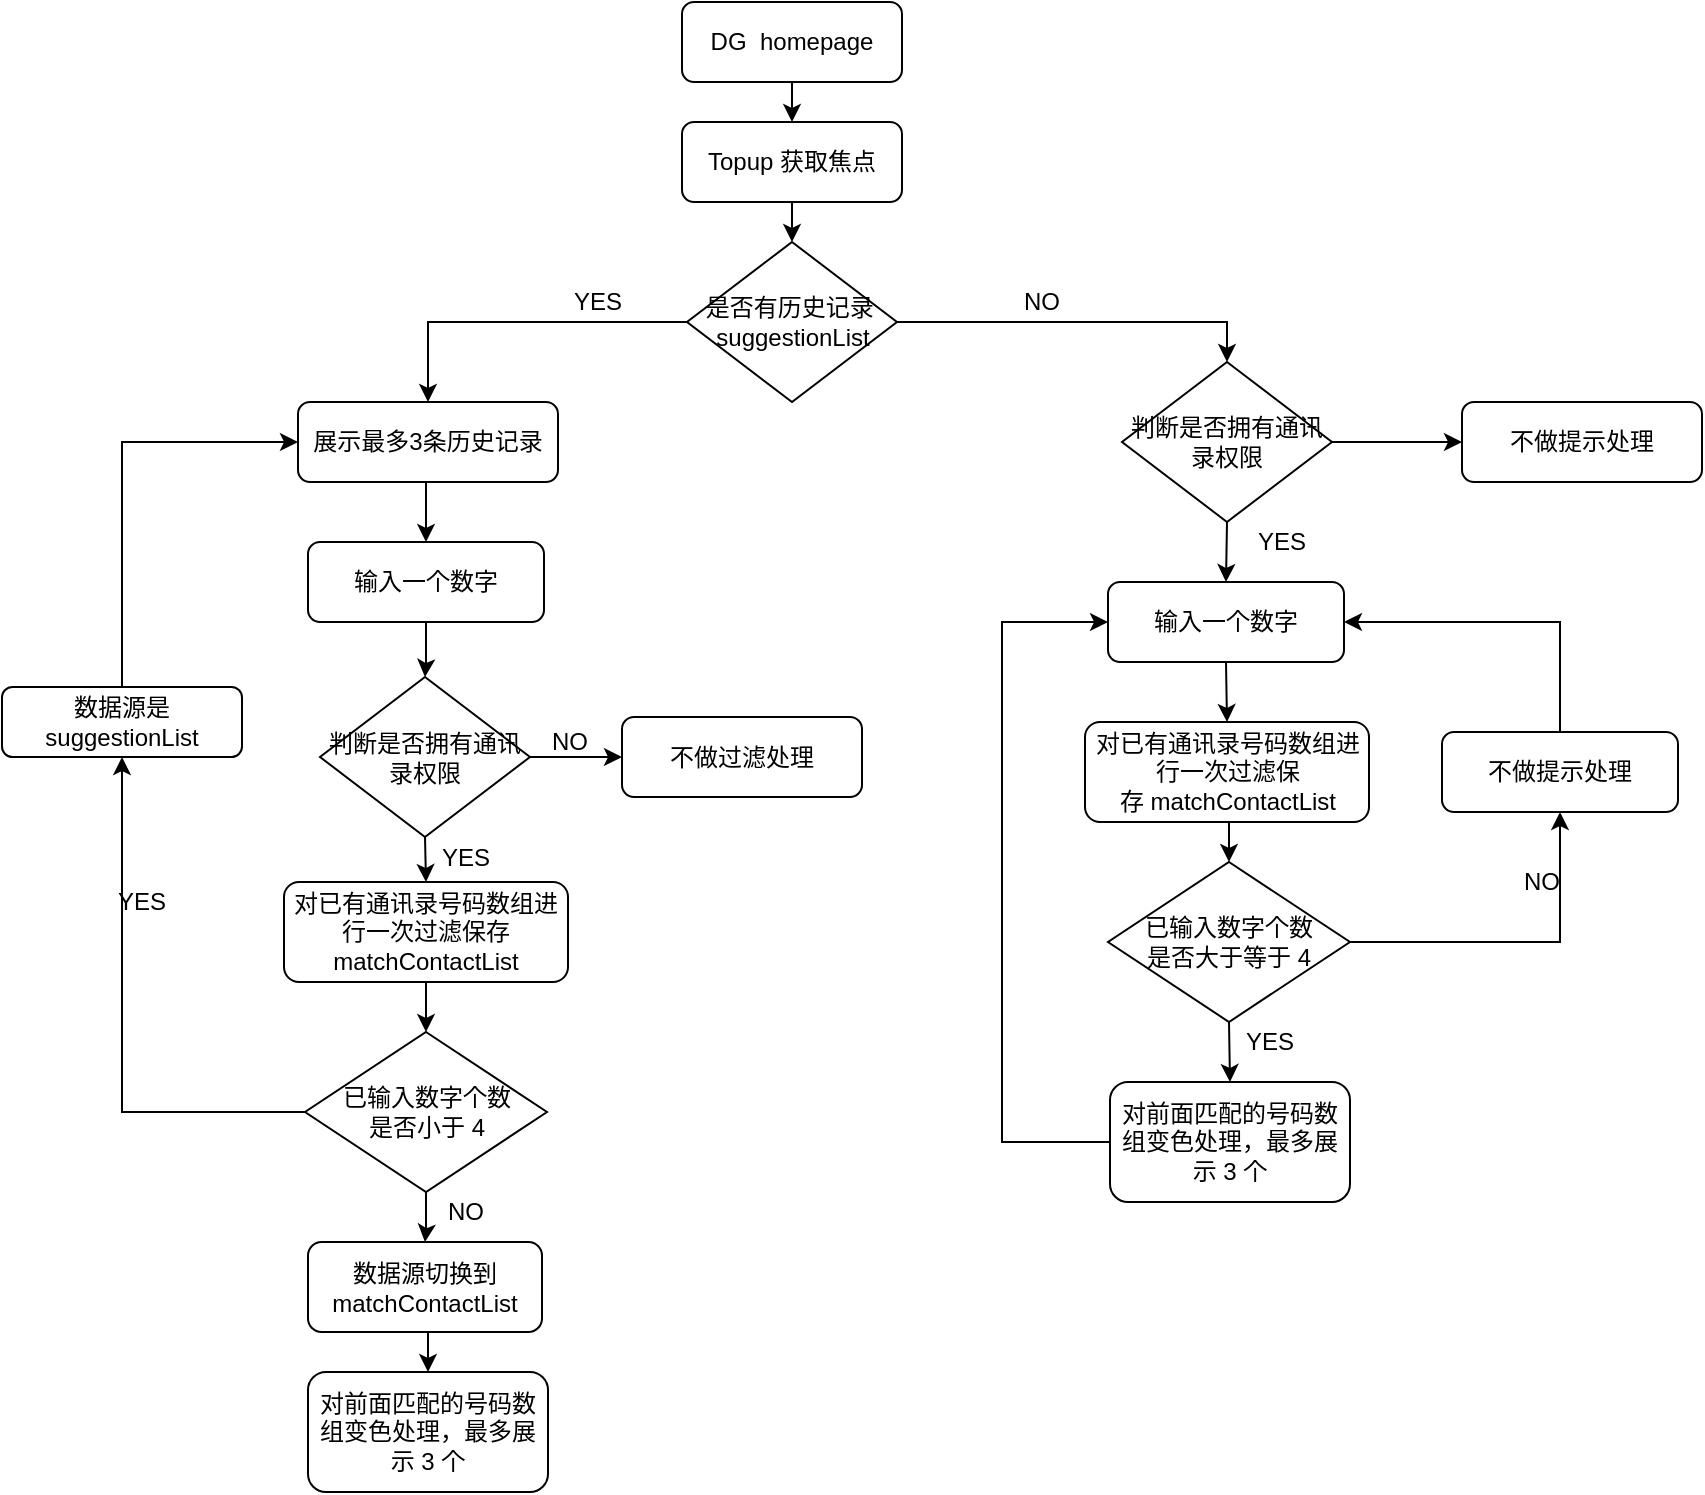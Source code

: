 <mxfile version="12.3.9" type="github" pages="1">
  <diagram id="zlUfGWhfjDobWCDwf9dy" name="Page-1">
    <mxGraphModel dx="1126" dy="703" grid="1" gridSize="10" guides="1" tooltips="1" connect="1" arrows="1" fold="1" page="1" pageScale="1" pageWidth="3300" pageHeight="4681" math="0" shadow="0">
      <root>
        <mxCell id="0"/>
        <mxCell id="1" parent="0"/>
        <mxCell id="m0gbpI_5d1wNIK0egZ-h-5" style="edgeStyle=orthogonalEdgeStyle;rounded=0;orthogonalLoop=1;jettySize=auto;html=1;exitX=0.5;exitY=1;exitDx=0;exitDy=0;entryX=0.5;entryY=0;entryDx=0;entryDy=0;" edge="1" parent="1" source="m0gbpI_5d1wNIK0egZ-h-1" target="m0gbpI_5d1wNIK0egZ-h-3">
          <mxGeometry relative="1" as="geometry"/>
        </mxCell>
        <mxCell id="m0gbpI_5d1wNIK0egZ-h-1" value="DG &amp;nbsp;homepage" style="rounded=1;whiteSpace=wrap;html=1;" vertex="1" parent="1">
          <mxGeometry x="390" y="10" width="110" height="40" as="geometry"/>
        </mxCell>
        <mxCell id="m0gbpI_5d1wNIK0egZ-h-6" style="edgeStyle=orthogonalEdgeStyle;rounded=0;orthogonalLoop=1;jettySize=auto;html=1;exitX=0.5;exitY=1;exitDx=0;exitDy=0;entryX=0.5;entryY=0;entryDx=0;entryDy=0;" edge="1" parent="1" source="m0gbpI_5d1wNIK0egZ-h-3" target="m0gbpI_5d1wNIK0egZ-h-4">
          <mxGeometry relative="1" as="geometry"/>
        </mxCell>
        <mxCell id="m0gbpI_5d1wNIK0egZ-h-3" value="Topup 获取焦点" style="rounded=1;whiteSpace=wrap;html=1;" vertex="1" parent="1">
          <mxGeometry x="390" y="70" width="110" height="40" as="geometry"/>
        </mxCell>
        <mxCell id="m0gbpI_5d1wNIK0egZ-h-9" style="edgeStyle=orthogonalEdgeStyle;rounded=0;orthogonalLoop=1;jettySize=auto;html=1;exitX=1;exitY=0.5;exitDx=0;exitDy=0;entryX=0.5;entryY=0;entryDx=0;entryDy=0;" edge="1" parent="1" source="m0gbpI_5d1wNIK0egZ-h-4" target="m0gbpI_5d1wNIK0egZ-h-11">
          <mxGeometry relative="1" as="geometry">
            <mxPoint x="655" y="190" as="targetPoint"/>
          </mxGeometry>
        </mxCell>
        <mxCell id="m0gbpI_5d1wNIK0egZ-h-35" style="edgeStyle=orthogonalEdgeStyle;rounded=0;orthogonalLoop=1;jettySize=auto;html=1;entryX=0.5;entryY=0;entryDx=0;entryDy=0;" edge="1" parent="1" source="m0gbpI_5d1wNIK0egZ-h-4" target="m0gbpI_5d1wNIK0egZ-h-34">
          <mxGeometry relative="1" as="geometry"/>
        </mxCell>
        <mxCell id="m0gbpI_5d1wNIK0egZ-h-4" value="是否有历史记录&amp;nbsp;&lt;br&gt;suggestionList" style="rhombus;whiteSpace=wrap;html=1;" vertex="1" parent="1">
          <mxGeometry x="392.5" y="130" width="105" height="80" as="geometry"/>
        </mxCell>
        <mxCell id="m0gbpI_5d1wNIK0egZ-h-10" value="NO" style="text;html=1;strokeColor=none;fillColor=none;align=center;verticalAlign=middle;whiteSpace=wrap;rounded=0;" vertex="1" parent="1">
          <mxGeometry x="550" y="150" width="40" height="20" as="geometry"/>
        </mxCell>
        <mxCell id="m0gbpI_5d1wNIK0egZ-h-17" style="edgeStyle=orthogonalEdgeStyle;rounded=0;orthogonalLoop=1;jettySize=auto;html=1;" edge="1" parent="1" source="m0gbpI_5d1wNIK0egZ-h-11" target="m0gbpI_5d1wNIK0egZ-h-16">
          <mxGeometry relative="1" as="geometry"/>
        </mxCell>
        <mxCell id="m0gbpI_5d1wNIK0egZ-h-22" style="edgeStyle=orthogonalEdgeStyle;rounded=0;orthogonalLoop=1;jettySize=auto;html=1;exitX=0.5;exitY=1;exitDx=0;exitDy=0;entryX=0.5;entryY=0;entryDx=0;entryDy=0;" edge="1" parent="1" source="m0gbpI_5d1wNIK0egZ-h-11" target="m0gbpI_5d1wNIK0egZ-h-18">
          <mxGeometry relative="1" as="geometry"/>
        </mxCell>
        <mxCell id="m0gbpI_5d1wNIK0egZ-h-11" value="判断是否拥有通讯录权限&lt;span style=&quot;color: rgba(0 , 0 , 0 , 0) ; font-family: monospace ; font-size: 0px ; white-space: nowrap&quot;&gt;%3CmxGraphModel%3E%3Croot%3E%3CmxCell%20id%3D%220%22%2F%3E%3CmxCell%20id%3D%221%22%20parent%3D%220%22%2F%3E%3CmxCell%20id%3D%222%22%20value%3D%22%E6%98%AF%E5%90%A6%E6%9C%89%E5%8E%86%E5%8F%B2%E8%AE%B0%E5%BD%95%26amp%3Bnbsp%3B%26lt%3Bbr%26gt%3BsuggestionList%22%20style%3D%22rhombus%3BwhiteSpace%3Dwrap%3Bhtml%3D1%3B%22%20vertex%3D%221%22%20parent%3D%221%22%3E%3CmxGeometry%20x%3D%22392.5%22%20y%3D%22130%22%20width%3D%22105%22%20height%3D%2280%22%20as%3D%22geometry%22%2F%3E%3C%2FmxCell%3E%3C%2Froot%3E%3C%2FmxGraphModel%3E&lt;/span&gt;" style="rhombus;whiteSpace=wrap;html=1;" vertex="1" parent="1">
          <mxGeometry x="610" y="190" width="105" height="80" as="geometry"/>
        </mxCell>
        <mxCell id="m0gbpI_5d1wNIK0egZ-h-24" style="edgeStyle=orthogonalEdgeStyle;rounded=0;orthogonalLoop=1;jettySize=auto;html=1;exitX=0.5;exitY=1;exitDx=0;exitDy=0;entryX=0.5;entryY=0;entryDx=0;entryDy=0;" edge="1" parent="1" source="m0gbpI_5d1wNIK0egZ-h-13" target="m0gbpI_5d1wNIK0egZ-h-19">
          <mxGeometry relative="1" as="geometry"/>
        </mxCell>
        <mxCell id="m0gbpI_5d1wNIK0egZ-h-13" value="对已有通讯录号码数组进行一次过滤保存&amp;nbsp;matchContactList" style="rounded=1;whiteSpace=wrap;html=1;" vertex="1" parent="1">
          <mxGeometry x="591.5" y="370" width="142" height="50" as="geometry"/>
        </mxCell>
        <mxCell id="m0gbpI_5d1wNIK0egZ-h-15" value="YES" style="text;html=1;strokeColor=none;fillColor=none;align=center;verticalAlign=middle;whiteSpace=wrap;rounded=0;" vertex="1" parent="1">
          <mxGeometry x="670" y="270" width="40" height="20" as="geometry"/>
        </mxCell>
        <mxCell id="m0gbpI_5d1wNIK0egZ-h-16" value="不做提示处理" style="rounded=1;whiteSpace=wrap;html=1;" vertex="1" parent="1">
          <mxGeometry x="780" y="210" width="120" height="40" as="geometry"/>
        </mxCell>
        <mxCell id="m0gbpI_5d1wNIK0egZ-h-23" style="edgeStyle=orthogonalEdgeStyle;rounded=0;orthogonalLoop=1;jettySize=auto;html=1;exitX=0.5;exitY=1;exitDx=0;exitDy=0;entryX=0.5;entryY=0;entryDx=0;entryDy=0;" edge="1" parent="1" source="m0gbpI_5d1wNIK0egZ-h-18" target="m0gbpI_5d1wNIK0egZ-h-13">
          <mxGeometry relative="1" as="geometry"/>
        </mxCell>
        <mxCell id="m0gbpI_5d1wNIK0egZ-h-18" value="输入一个数字" style="rounded=1;whiteSpace=wrap;html=1;" vertex="1" parent="1">
          <mxGeometry x="603" y="300" width="118" height="40" as="geometry"/>
        </mxCell>
        <mxCell id="m0gbpI_5d1wNIK0egZ-h-25" style="edgeStyle=orthogonalEdgeStyle;rounded=0;orthogonalLoop=1;jettySize=auto;html=1;entryX=0.5;entryY=1;entryDx=0;entryDy=0;" edge="1" parent="1" source="m0gbpI_5d1wNIK0egZ-h-19" target="m0gbpI_5d1wNIK0egZ-h-32">
          <mxGeometry relative="1" as="geometry">
            <mxPoint x="721" y="320" as="targetPoint"/>
            <Array as="points">
              <mxPoint x="829" y="480"/>
            </Array>
          </mxGeometry>
        </mxCell>
        <mxCell id="m0gbpI_5d1wNIK0egZ-h-28" style="edgeStyle=orthogonalEdgeStyle;rounded=0;orthogonalLoop=1;jettySize=auto;html=1;exitX=0.5;exitY=1;exitDx=0;exitDy=0;entryX=0.5;entryY=0;entryDx=0;entryDy=0;" edge="1" parent="1" source="m0gbpI_5d1wNIK0egZ-h-19" target="m0gbpI_5d1wNIK0egZ-h-27">
          <mxGeometry relative="1" as="geometry"/>
        </mxCell>
        <mxCell id="m0gbpI_5d1wNIK0egZ-h-19" value="已输入数字个数&lt;br&gt;是否大于等于 4" style="rhombus;whiteSpace=wrap;html=1;" vertex="1" parent="1">
          <mxGeometry x="603" y="440" width="121" height="80" as="geometry"/>
        </mxCell>
        <mxCell id="m0gbpI_5d1wNIK0egZ-h-26" value="NO" style="text;html=1;strokeColor=none;fillColor=none;align=center;verticalAlign=middle;whiteSpace=wrap;rounded=0;" vertex="1" parent="1">
          <mxGeometry x="800" y="440" width="40" height="20" as="geometry"/>
        </mxCell>
        <mxCell id="m0gbpI_5d1wNIK0egZ-h-30" style="edgeStyle=orthogonalEdgeStyle;rounded=0;orthogonalLoop=1;jettySize=auto;html=1;entryX=0;entryY=0.5;entryDx=0;entryDy=0;" edge="1" parent="1" source="m0gbpI_5d1wNIK0egZ-h-27" target="m0gbpI_5d1wNIK0egZ-h-18">
          <mxGeometry relative="1" as="geometry">
            <Array as="points">
              <mxPoint x="550" y="580"/>
              <mxPoint x="550" y="320"/>
            </Array>
          </mxGeometry>
        </mxCell>
        <mxCell id="m0gbpI_5d1wNIK0egZ-h-27" value="对前面匹配的号码数组变色处理，最多展示 3 个" style="rounded=1;whiteSpace=wrap;html=1;" vertex="1" parent="1">
          <mxGeometry x="604" y="550" width="120" height="60" as="geometry"/>
        </mxCell>
        <mxCell id="m0gbpI_5d1wNIK0egZ-h-29" value="YES" style="text;html=1;strokeColor=none;fillColor=none;align=center;verticalAlign=middle;whiteSpace=wrap;rounded=0;" vertex="1" parent="1">
          <mxGeometry x="664" y="520" width="40" height="20" as="geometry"/>
        </mxCell>
        <mxCell id="m0gbpI_5d1wNIK0egZ-h-33" style="edgeStyle=orthogonalEdgeStyle;rounded=0;orthogonalLoop=1;jettySize=auto;html=1;exitX=0.5;exitY=0;exitDx=0;exitDy=0;entryX=1;entryY=0.5;entryDx=0;entryDy=0;" edge="1" parent="1" source="m0gbpI_5d1wNIK0egZ-h-32" target="m0gbpI_5d1wNIK0egZ-h-18">
          <mxGeometry relative="1" as="geometry"/>
        </mxCell>
        <mxCell id="m0gbpI_5d1wNIK0egZ-h-32" value="不做提示处理" style="rounded=1;whiteSpace=wrap;html=1;" vertex="1" parent="1">
          <mxGeometry x="770" y="375" width="118" height="40" as="geometry"/>
        </mxCell>
        <mxCell id="m0gbpI_5d1wNIK0egZ-h-50" style="edgeStyle=orthogonalEdgeStyle;rounded=0;orthogonalLoop=1;jettySize=auto;html=1;exitX=0.5;exitY=1;exitDx=0;exitDy=0;entryX=0.5;entryY=0;entryDx=0;entryDy=0;" edge="1" parent="1" source="m0gbpI_5d1wNIK0egZ-h-34" target="m0gbpI_5d1wNIK0egZ-h-40">
          <mxGeometry relative="1" as="geometry"/>
        </mxCell>
        <mxCell id="m0gbpI_5d1wNIK0egZ-h-34" value="展示最多3条历史记录" style="rounded=1;whiteSpace=wrap;html=1;" vertex="1" parent="1">
          <mxGeometry x="198" y="210" width="130" height="40" as="geometry"/>
        </mxCell>
        <mxCell id="m0gbpI_5d1wNIK0egZ-h-36" value="YES" style="text;html=1;strokeColor=none;fillColor=none;align=center;verticalAlign=middle;whiteSpace=wrap;rounded=0;" vertex="1" parent="1">
          <mxGeometry x="328" y="150" width="40" height="20" as="geometry"/>
        </mxCell>
        <mxCell id="m0gbpI_5d1wNIK0egZ-h-63" style="edgeStyle=orthogonalEdgeStyle;rounded=0;orthogonalLoop=1;jettySize=auto;html=1;exitX=0.5;exitY=1;exitDx=0;exitDy=0;" edge="1" parent="1" source="m0gbpI_5d1wNIK0egZ-h-40" target="m0gbpI_5d1wNIK0egZ-h-62">
          <mxGeometry relative="1" as="geometry"/>
        </mxCell>
        <mxCell id="m0gbpI_5d1wNIK0egZ-h-40" value="输入一个数字" style="rounded=1;whiteSpace=wrap;html=1;" vertex="1" parent="1">
          <mxGeometry x="203" y="280" width="118" height="40" as="geometry"/>
        </mxCell>
        <mxCell id="m0gbpI_5d1wNIK0egZ-h-57" style="edgeStyle=orthogonalEdgeStyle;rounded=0;orthogonalLoop=1;jettySize=auto;html=1;entryX=0.5;entryY=1;entryDx=0;entryDy=0;" edge="1" parent="1" source="m0gbpI_5d1wNIK0egZ-h-43" target="m0gbpI_5d1wNIK0egZ-h-56">
          <mxGeometry relative="1" as="geometry"/>
        </mxCell>
        <mxCell id="m0gbpI_5d1wNIK0egZ-h-59" style="edgeStyle=orthogonalEdgeStyle;rounded=0;orthogonalLoop=1;jettySize=auto;html=1;entryX=0.5;entryY=0;entryDx=0;entryDy=0;" edge="1" parent="1" source="m0gbpI_5d1wNIK0egZ-h-43" target="m0gbpI_5d1wNIK0egZ-h-55">
          <mxGeometry relative="1" as="geometry"/>
        </mxCell>
        <mxCell id="m0gbpI_5d1wNIK0egZ-h-43" value="已输入数字个数&lt;br&gt;是否小于 4" style="rhombus;whiteSpace=wrap;html=1;" vertex="1" parent="1">
          <mxGeometry x="201.5" y="525" width="121" height="80" as="geometry"/>
        </mxCell>
        <mxCell id="m0gbpI_5d1wNIK0egZ-h-44" value="NO" style="text;html=1;strokeColor=none;fillColor=none;align=center;verticalAlign=middle;whiteSpace=wrap;rounded=0;" vertex="1" parent="1">
          <mxGeometry x="261.5" y="605" width="40" height="20" as="geometry"/>
        </mxCell>
        <mxCell id="m0gbpI_5d1wNIK0egZ-h-51" value="YES" style="text;html=1;strokeColor=none;fillColor=none;align=center;verticalAlign=middle;whiteSpace=wrap;rounded=0;" vertex="1" parent="1">
          <mxGeometry x="100" y="450" width="40" height="20" as="geometry"/>
        </mxCell>
        <mxCell id="m0gbpI_5d1wNIK0egZ-h-54" style="edgeStyle=orthogonalEdgeStyle;rounded=0;orthogonalLoop=1;jettySize=auto;html=1;exitX=0.5;exitY=1;exitDx=0;exitDy=0;" edge="1" parent="1" source="m0gbpI_5d1wNIK0egZ-h-52" target="m0gbpI_5d1wNIK0egZ-h-43">
          <mxGeometry relative="1" as="geometry"/>
        </mxCell>
        <mxCell id="m0gbpI_5d1wNIK0egZ-h-52" value="对已有通讯录号码数组进行一次过滤保存 matchContactList" style="rounded=1;whiteSpace=wrap;html=1;" vertex="1" parent="1">
          <mxGeometry x="191" y="450" width="142" height="50" as="geometry"/>
        </mxCell>
        <mxCell id="m0gbpI_5d1wNIK0egZ-h-61" style="edgeStyle=orthogonalEdgeStyle;rounded=0;orthogonalLoop=1;jettySize=auto;html=1;exitX=0.5;exitY=1;exitDx=0;exitDy=0;entryX=0.5;entryY=0;entryDx=0;entryDy=0;" edge="1" parent="1" source="m0gbpI_5d1wNIK0egZ-h-55" target="m0gbpI_5d1wNIK0egZ-h-60">
          <mxGeometry relative="1" as="geometry"/>
        </mxCell>
        <mxCell id="m0gbpI_5d1wNIK0egZ-h-55" value="数据源切换到&lt;br&gt;matchContactList" style="rounded=1;whiteSpace=wrap;html=1;" vertex="1" parent="1">
          <mxGeometry x="203" y="630" width="117" height="45" as="geometry"/>
        </mxCell>
        <mxCell id="m0gbpI_5d1wNIK0egZ-h-58" style="edgeStyle=orthogonalEdgeStyle;rounded=0;orthogonalLoop=1;jettySize=auto;html=1;entryX=0;entryY=0.5;entryDx=0;entryDy=0;exitX=0.5;exitY=0;exitDx=0;exitDy=0;" edge="1" parent="1" source="m0gbpI_5d1wNIK0egZ-h-56" target="m0gbpI_5d1wNIK0egZ-h-34">
          <mxGeometry relative="1" as="geometry">
            <Array as="points">
              <mxPoint x="110" y="230"/>
            </Array>
          </mxGeometry>
        </mxCell>
        <mxCell id="m0gbpI_5d1wNIK0egZ-h-56" value="数据源是 suggestionList" style="rounded=1;whiteSpace=wrap;html=1;" vertex="1" parent="1">
          <mxGeometry x="50" y="352.5" width="120" height="35" as="geometry"/>
        </mxCell>
        <mxCell id="m0gbpI_5d1wNIK0egZ-h-60" value="对前面匹配的号码数组变色处理，最多展示 3 个" style="rounded=1;whiteSpace=wrap;html=1;" vertex="1" parent="1">
          <mxGeometry x="203" y="695" width="120" height="60" as="geometry"/>
        </mxCell>
        <mxCell id="m0gbpI_5d1wNIK0egZ-h-64" style="edgeStyle=orthogonalEdgeStyle;rounded=0;orthogonalLoop=1;jettySize=auto;html=1;exitX=0.5;exitY=1;exitDx=0;exitDy=0;entryX=0.5;entryY=0;entryDx=0;entryDy=0;" edge="1" parent="1" source="m0gbpI_5d1wNIK0egZ-h-62" target="m0gbpI_5d1wNIK0egZ-h-52">
          <mxGeometry relative="1" as="geometry"/>
        </mxCell>
        <mxCell id="m0gbpI_5d1wNIK0egZ-h-67" style="edgeStyle=orthogonalEdgeStyle;rounded=0;orthogonalLoop=1;jettySize=auto;html=1;exitX=1;exitY=0.5;exitDx=0;exitDy=0;entryX=0;entryY=0.5;entryDx=0;entryDy=0;" edge="1" parent="1" source="m0gbpI_5d1wNIK0egZ-h-62" target="m0gbpI_5d1wNIK0egZ-h-66">
          <mxGeometry relative="1" as="geometry"/>
        </mxCell>
        <mxCell id="m0gbpI_5d1wNIK0egZ-h-62" value="判断是否拥有通讯录权限&lt;span style=&quot;color: rgba(0 , 0 , 0 , 0) ; font-family: monospace ; font-size: 0px ; white-space: nowrap&quot;&gt;%3CmxGraphModel%3E%3Croot%3E%3CmxCell%20id%3D%220%22%2F%3E%3CmxCell%20id%3D%221%22%20parent%3D%220%22%2F%3E%3CmxCell%20id%3D%222%22%20value%3D%22%E6%98%AF%E5%90%A6%E6%9C%89%E5%8E%86%E5%8F%B2%E8%AE%B0%E5%BD%95%26amp%3Bnbsp%3B%26lt%3Bbr%26gt%3BsuggestionList%22%20style%3D%22rhombus%3BwhiteSpace%3Dwrap%3Bhtml%3D1%3B%22%20vertex%3D%221%22%20parent%3D%221%22%3E%3CmxGeometry%20x%3D%22392.5%22%20y%3D%22130%22%20width%3D%22105%22%20height%3D%2280%22%20as%3D%22geometry%22%2F%3E%3C%2FmxCell%3E%3C%2Froot%3E%3C%2FmxGraphModel%3E&lt;/span&gt;" style="rhombus;whiteSpace=wrap;html=1;" vertex="1" parent="1">
          <mxGeometry x="209" y="347.5" width="105" height="80" as="geometry"/>
        </mxCell>
        <mxCell id="m0gbpI_5d1wNIK0egZ-h-65" value="YES" style="text;html=1;strokeColor=none;fillColor=none;align=center;verticalAlign=middle;whiteSpace=wrap;rounded=0;" vertex="1" parent="1">
          <mxGeometry x="261.5" y="427.5" width="40" height="20" as="geometry"/>
        </mxCell>
        <mxCell id="m0gbpI_5d1wNIK0egZ-h-66" value="不做过滤处理" style="rounded=1;whiteSpace=wrap;html=1;" vertex="1" parent="1">
          <mxGeometry x="360" y="367.5" width="120" height="40" as="geometry"/>
        </mxCell>
        <mxCell id="m0gbpI_5d1wNIK0egZ-h-68" value="NO" style="text;html=1;strokeColor=none;fillColor=none;align=center;verticalAlign=middle;whiteSpace=wrap;rounded=0;" vertex="1" parent="1">
          <mxGeometry x="314" y="370" width="40" height="20" as="geometry"/>
        </mxCell>
      </root>
    </mxGraphModel>
  </diagram>
</mxfile>
